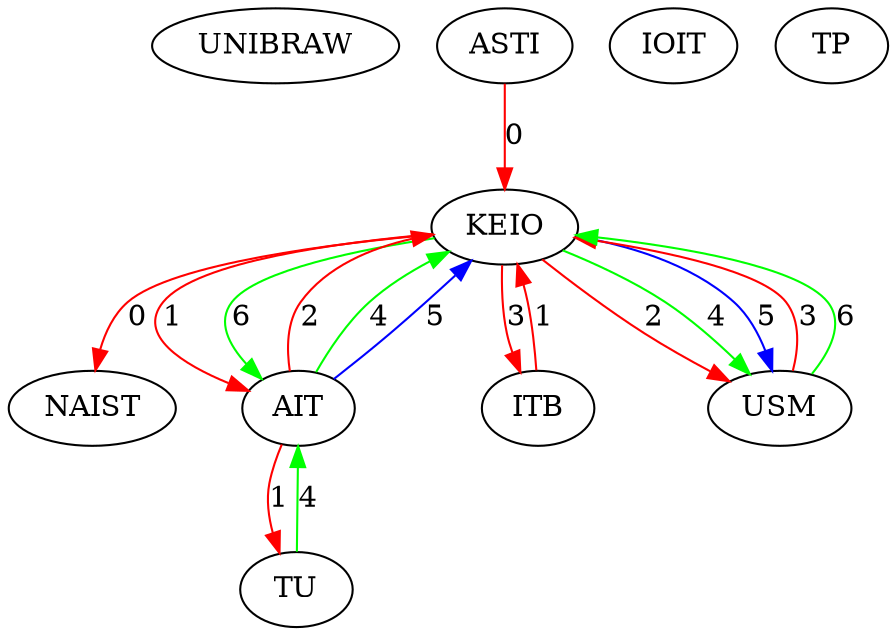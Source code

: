 digraph  {
0 [Internal=1, id=0, label=UNIBRAW];
1 [Internal=1, id=1, label=NAIST];
2 [Internal=1, id=2, label=KEIO];
3 [Internal=1, id=3, label=IOIT];
4 [Internal=1, id=4, label=ASTI];
5 [Internal=1, id=5, label=TU];
6 [Internal=1, id=6, label=AIT];
7 [Internal=1, id=7, label=ITB];
8 [Internal=1, id=8, label=TP];
9 [Internal=1, id=9, label=USM];
2 -> 1  [color=red, key=0, label=0];
2 -> 6  [color=red, key=0, label=1];
2 -> 6  [color=green, key=1, label=6];
2 -> 7  [color=red, key=0, label=3];
2 -> 9  [color=red, key=0, label=2];
2 -> 9  [color=green, key=1, label=4];
2 -> 9  [color=blue, key=2, label=5];
4 -> 2  [color=red, key=0, label=0];
5 -> 6  [color=green, key=0, label=4];
6 -> 2  [color=red, key=0, label=2];
6 -> 2  [color=green, key=1, label=4];
6 -> 2  [color=blue, key=2, label=5];
6 -> 5  [color=red, key=0, label=1];
7 -> 2  [color=red, key=0, label=1];
9 -> 2  [color=red, key=0, label=3];
9 -> 2  [color=green, key=1, label=6];
}
